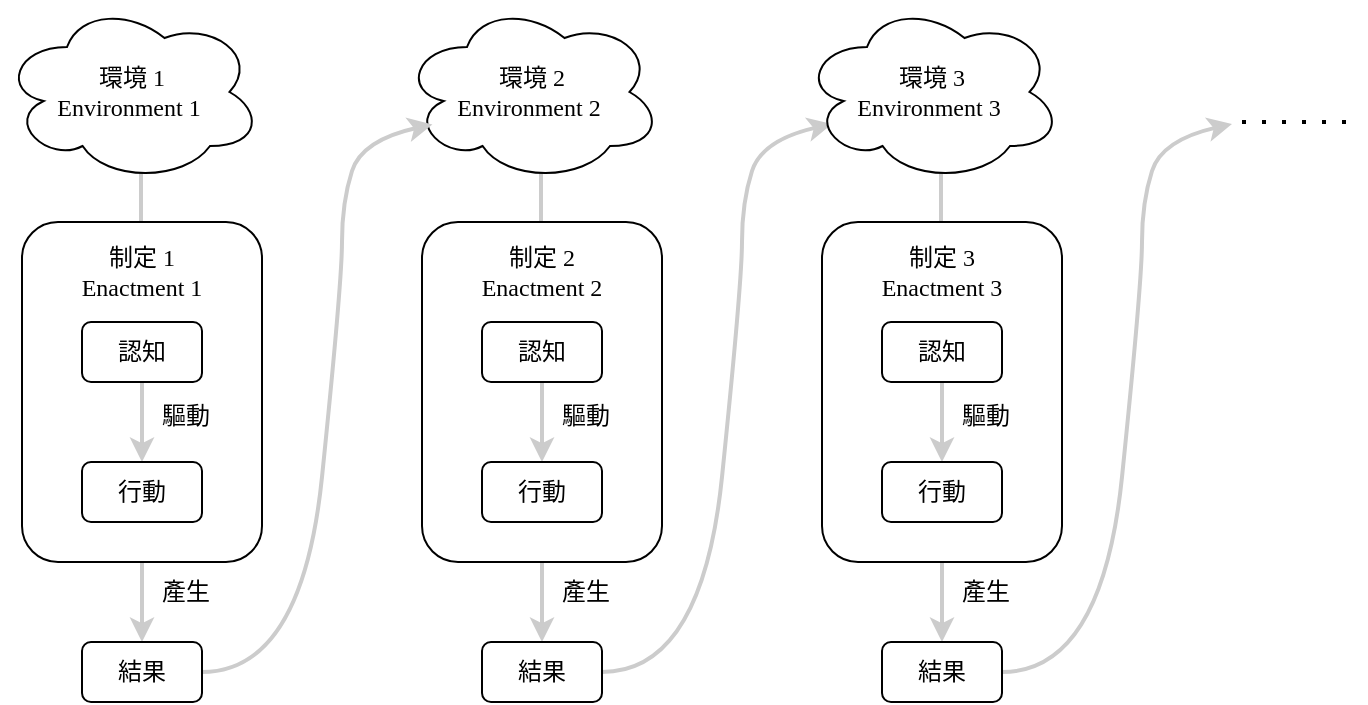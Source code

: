 <mxfile version="27.0.6">
  <diagram name="第1頁" id="7BvQk-bxPXkPBGm2gwmo">
    <mxGraphModel dx="754" dy="294" grid="1" gridSize="10" guides="1" tooltips="1" connect="1" arrows="1" fold="1" page="1" pageScale="1" pageWidth="1169" pageHeight="827" math="0" shadow="0">
      <root>
        <mxCell id="0" />
        <mxCell id="1" parent="0" />
        <mxCell id="0-MdYvm-MBJdV8fhec4m-93" value="" style="curved=1;endArrow=classic;html=1;rounded=0;strokeColor=#CCCCCC;strokeWidth=2;align=center;verticalAlign=middle;fontFamily=Helvetica;fontSize=11;fontColor=default;labelBackgroundColor=default;endFill=1;entryX=0.117;entryY=0.68;entryDx=0;entryDy=0;entryPerimeter=0;" edge="1" parent="1">
          <mxGeometry width="50" height="50" relative="1" as="geometry">
            <mxPoint x="820" y="455" as="sourcePoint" />
            <mxPoint x="935" y="181" as="targetPoint" />
            <Array as="points">
              <mxPoint x="870" y="455" />
              <mxPoint x="890" y="260" />
              <mxPoint x="890" y="220" />
              <mxPoint x="900" y="189" />
            </Array>
          </mxGeometry>
        </mxCell>
        <mxCell id="0-MdYvm-MBJdV8fhec4m-92" value="" style="curved=1;endArrow=classic;html=1;rounded=0;strokeColor=#CCCCCC;strokeWidth=2;align=center;verticalAlign=middle;fontFamily=Helvetica;fontSize=11;fontColor=default;labelBackgroundColor=default;endFill=1;entryX=0.117;entryY=0.68;entryDx=0;entryDy=0;entryPerimeter=0;" edge="1" parent="1">
          <mxGeometry width="50" height="50" relative="1" as="geometry">
            <mxPoint x="620" y="455" as="sourcePoint" />
            <mxPoint x="735" y="181" as="targetPoint" />
            <Array as="points">
              <mxPoint x="670" y="455" />
              <mxPoint x="690" y="260" />
              <mxPoint x="690" y="220" />
              <mxPoint x="700" y="189" />
            </Array>
          </mxGeometry>
        </mxCell>
        <mxCell id="0-MdYvm-MBJdV8fhec4m-18" value="" style="endArrow=none;dashed=1;html=1;dashPattern=1 4;strokeWidth=2;rounded=0;" edge="1" parent="1">
          <mxGeometry width="50" height="50" relative="1" as="geometry">
            <mxPoint x="940" y="180" as="sourcePoint" />
            <mxPoint x="1000" y="180" as="targetPoint" />
          </mxGeometry>
        </mxCell>
        <mxCell id="0-MdYvm-MBJdV8fhec4m-55" value="" style="group" vertex="1" connectable="0" parent="1">
          <mxGeometry x="520" y="120" width="140" height="350" as="geometry" />
        </mxCell>
        <mxCell id="0-MdYvm-MBJdV8fhec4m-67" style="edgeStyle=orthogonalEdgeStyle;rounded=0;orthogonalLoop=1;jettySize=auto;html=1;exitX=0.5;exitY=1;exitDx=0;exitDy=0;entryX=0.5;entryY=0;entryDx=0;entryDy=0;strokeColor=#CCCCCC;strokeWidth=2;align=center;verticalAlign=middle;fontFamily=Helvetica;fontSize=11;fontColor=default;labelBackgroundColor=default;endArrow=classic;endFill=1;" edge="1" parent="0-MdYvm-MBJdV8fhec4m-55" source="0-MdYvm-MBJdV8fhec4m-59" target="0-MdYvm-MBJdV8fhec4m-66">
          <mxGeometry relative="1" as="geometry" />
        </mxCell>
        <mxCell id="0-MdYvm-MBJdV8fhec4m-56" value="" style="group" vertex="1" connectable="0" parent="0-MdYvm-MBJdV8fhec4m-55">
          <mxGeometry width="140" height="310" as="geometry" />
        </mxCell>
        <mxCell id="0-MdYvm-MBJdV8fhec4m-57" value="" style="endArrow=none;html=1;rounded=0;strokeColor=#CCCCCC;strokeWidth=2;" edge="1" parent="0-MdYvm-MBJdV8fhec4m-56">
          <mxGeometry width="50" height="50" relative="1" as="geometry">
            <mxPoint x="69.5" y="170" as="sourcePoint" />
            <mxPoint x="69.5" y="80" as="targetPoint" />
          </mxGeometry>
        </mxCell>
        <mxCell id="0-MdYvm-MBJdV8fhec4m-58" value="&lt;font face=&quot;標楷體&quot;&gt;環境 2&lt;/font&gt;&lt;div&gt;&lt;font face=&quot;標楷體&quot;&gt;Environment 2&amp;nbsp;&lt;/font&gt;&lt;/div&gt;" style="ellipse;shape=cloud;whiteSpace=wrap;html=1;" vertex="1" parent="0-MdYvm-MBJdV8fhec4m-56">
          <mxGeometry width="130" height="90" as="geometry" />
        </mxCell>
        <mxCell id="0-MdYvm-MBJdV8fhec4m-59" value="" style="rounded=1;whiteSpace=wrap;html=1;" vertex="1" parent="0-MdYvm-MBJdV8fhec4m-56">
          <mxGeometry x="10" y="110" width="120" height="170" as="geometry" />
        </mxCell>
        <mxCell id="0-MdYvm-MBJdV8fhec4m-60" value="&lt;p&gt;&lt;font face=&quot;標楷體&quot;&gt;制定 2&lt;br&gt;Enactment 2&lt;/font&gt;&lt;/p&gt;" style="text;html=1;align=center;verticalAlign=middle;whiteSpace=wrap;rounded=0;" vertex="1" parent="0-MdYvm-MBJdV8fhec4m-56">
          <mxGeometry x="35" y="120" width="70" height="30" as="geometry" />
        </mxCell>
        <mxCell id="0-MdYvm-MBJdV8fhec4m-61" style="edgeStyle=orthogonalEdgeStyle;rounded=0;orthogonalLoop=1;jettySize=auto;html=1;exitX=0.5;exitY=1;exitDx=0;exitDy=0;strokeColor=#CCCCCC;strokeWidth=2;align=center;verticalAlign=middle;fontFamily=Helvetica;fontSize=11;fontColor=default;labelBackgroundColor=default;endArrow=classic;endFill=1;" edge="1" parent="0-MdYvm-MBJdV8fhec4m-56" source="0-MdYvm-MBJdV8fhec4m-62">
          <mxGeometry relative="1" as="geometry">
            <mxPoint x="70" y="230" as="targetPoint" />
          </mxGeometry>
        </mxCell>
        <mxCell id="0-MdYvm-MBJdV8fhec4m-62" value="&lt;font face=&quot;標楷體&quot;&gt;認知&lt;/font&gt;" style="rounded=1;whiteSpace=wrap;html=1;" vertex="1" parent="0-MdYvm-MBJdV8fhec4m-56">
          <mxGeometry x="40" y="160" width="60" height="30" as="geometry" />
        </mxCell>
        <mxCell id="0-MdYvm-MBJdV8fhec4m-63" value="&lt;font face=&quot;標楷體&quot;&gt;行動&lt;/font&gt;" style="rounded=1;whiteSpace=wrap;html=1;" vertex="1" parent="0-MdYvm-MBJdV8fhec4m-56">
          <mxGeometry x="40" y="230" width="60" height="30" as="geometry" />
        </mxCell>
        <mxCell id="0-MdYvm-MBJdV8fhec4m-64" value="&lt;font face=&quot;標楷體&quot;&gt;驅動&lt;/font&gt;" style="text;html=1;align=center;verticalAlign=middle;whiteSpace=wrap;rounded=0;" vertex="1" parent="0-MdYvm-MBJdV8fhec4m-56">
          <mxGeometry x="77" y="197" width="30" height="20" as="geometry" />
        </mxCell>
        <mxCell id="0-MdYvm-MBJdV8fhec4m-65" value="&lt;font face=&quot;標楷體&quot;&gt;產生&lt;/font&gt;" style="text;html=1;align=center;verticalAlign=middle;whiteSpace=wrap;rounded=0;" vertex="1" parent="0-MdYvm-MBJdV8fhec4m-56">
          <mxGeometry x="77" y="285" width="30" height="20" as="geometry" />
        </mxCell>
        <mxCell id="0-MdYvm-MBJdV8fhec4m-66" value="&lt;font face=&quot;標楷體&quot;&gt;結果&lt;/font&gt;" style="rounded=1;whiteSpace=wrap;html=1;" vertex="1" parent="0-MdYvm-MBJdV8fhec4m-55">
          <mxGeometry x="40" y="320" width="60" height="30" as="geometry" />
        </mxCell>
        <mxCell id="0-MdYvm-MBJdV8fhec4m-68" value="" style="group" vertex="1" connectable="0" parent="1">
          <mxGeometry x="720" y="120" width="140" height="350" as="geometry" />
        </mxCell>
        <mxCell id="0-MdYvm-MBJdV8fhec4m-80" style="edgeStyle=orthogonalEdgeStyle;rounded=0;orthogonalLoop=1;jettySize=auto;html=1;exitX=0.5;exitY=1;exitDx=0;exitDy=0;entryX=0.5;entryY=0;entryDx=0;entryDy=0;strokeColor=#CCCCCC;strokeWidth=2;align=center;verticalAlign=middle;fontFamily=Helvetica;fontSize=11;fontColor=default;labelBackgroundColor=default;endArrow=classic;endFill=1;" edge="1" parent="0-MdYvm-MBJdV8fhec4m-68" source="0-MdYvm-MBJdV8fhec4m-72" target="0-MdYvm-MBJdV8fhec4m-79">
          <mxGeometry relative="1" as="geometry" />
        </mxCell>
        <mxCell id="0-MdYvm-MBJdV8fhec4m-69" value="" style="group" vertex="1" connectable="0" parent="0-MdYvm-MBJdV8fhec4m-68">
          <mxGeometry width="140" height="310" as="geometry" />
        </mxCell>
        <mxCell id="0-MdYvm-MBJdV8fhec4m-70" value="" style="endArrow=none;html=1;rounded=0;strokeColor=#CCCCCC;strokeWidth=2;" edge="1" parent="0-MdYvm-MBJdV8fhec4m-69">
          <mxGeometry width="50" height="50" relative="1" as="geometry">
            <mxPoint x="69.5" y="170" as="sourcePoint" />
            <mxPoint x="69.5" y="80" as="targetPoint" />
          </mxGeometry>
        </mxCell>
        <mxCell id="0-MdYvm-MBJdV8fhec4m-71" value="&lt;font face=&quot;標楷體&quot;&gt;環境 3&lt;/font&gt;&lt;div&gt;&lt;font face=&quot;標楷體&quot;&gt;Environment 3&amp;nbsp;&lt;/font&gt;&lt;/div&gt;" style="ellipse;shape=cloud;whiteSpace=wrap;html=1;" vertex="1" parent="0-MdYvm-MBJdV8fhec4m-69">
          <mxGeometry width="130" height="90" as="geometry" />
        </mxCell>
        <mxCell id="0-MdYvm-MBJdV8fhec4m-72" value="" style="rounded=1;whiteSpace=wrap;html=1;" vertex="1" parent="0-MdYvm-MBJdV8fhec4m-69">
          <mxGeometry x="10" y="110" width="120" height="170" as="geometry" />
        </mxCell>
        <mxCell id="0-MdYvm-MBJdV8fhec4m-73" value="&lt;p&gt;&lt;font face=&quot;標楷體&quot;&gt;制定 3&lt;br&gt;Enactment 3&lt;/font&gt;&lt;/p&gt;" style="text;html=1;align=center;verticalAlign=middle;whiteSpace=wrap;rounded=0;" vertex="1" parent="0-MdYvm-MBJdV8fhec4m-69">
          <mxGeometry x="35" y="120" width="70" height="30" as="geometry" />
        </mxCell>
        <mxCell id="0-MdYvm-MBJdV8fhec4m-74" style="edgeStyle=orthogonalEdgeStyle;rounded=0;orthogonalLoop=1;jettySize=auto;html=1;exitX=0.5;exitY=1;exitDx=0;exitDy=0;strokeColor=#CCCCCC;strokeWidth=2;align=center;verticalAlign=middle;fontFamily=Helvetica;fontSize=11;fontColor=default;labelBackgroundColor=default;endArrow=classic;endFill=1;" edge="1" parent="0-MdYvm-MBJdV8fhec4m-69" source="0-MdYvm-MBJdV8fhec4m-75">
          <mxGeometry relative="1" as="geometry">
            <mxPoint x="70" y="230" as="targetPoint" />
          </mxGeometry>
        </mxCell>
        <mxCell id="0-MdYvm-MBJdV8fhec4m-75" value="&lt;font face=&quot;標楷體&quot;&gt;認知&lt;/font&gt;" style="rounded=1;whiteSpace=wrap;html=1;" vertex="1" parent="0-MdYvm-MBJdV8fhec4m-69">
          <mxGeometry x="40" y="160" width="60" height="30" as="geometry" />
        </mxCell>
        <mxCell id="0-MdYvm-MBJdV8fhec4m-76" value="&lt;font face=&quot;標楷體&quot;&gt;行動&lt;/font&gt;" style="rounded=1;whiteSpace=wrap;html=1;" vertex="1" parent="0-MdYvm-MBJdV8fhec4m-69">
          <mxGeometry x="40" y="230" width="60" height="30" as="geometry" />
        </mxCell>
        <mxCell id="0-MdYvm-MBJdV8fhec4m-77" value="&lt;font face=&quot;標楷體&quot;&gt;驅動&lt;/font&gt;" style="text;html=1;align=center;verticalAlign=middle;whiteSpace=wrap;rounded=0;" vertex="1" parent="0-MdYvm-MBJdV8fhec4m-69">
          <mxGeometry x="77" y="197" width="30" height="20" as="geometry" />
        </mxCell>
        <mxCell id="0-MdYvm-MBJdV8fhec4m-78" value="&lt;font face=&quot;標楷體&quot;&gt;產生&lt;/font&gt;" style="text;html=1;align=center;verticalAlign=middle;whiteSpace=wrap;rounded=0;" vertex="1" parent="0-MdYvm-MBJdV8fhec4m-69">
          <mxGeometry x="77" y="285" width="30" height="20" as="geometry" />
        </mxCell>
        <mxCell id="0-MdYvm-MBJdV8fhec4m-79" value="&lt;font face=&quot;標楷體&quot;&gt;結果&lt;/font&gt;" style="rounded=1;whiteSpace=wrap;html=1;" vertex="1" parent="0-MdYvm-MBJdV8fhec4m-68">
          <mxGeometry x="40" y="320" width="60" height="30" as="geometry" />
        </mxCell>
        <mxCell id="0-MdYvm-MBJdV8fhec4m-54" value="" style="group" vertex="1" connectable="0" parent="1">
          <mxGeometry x="320" y="120" width="140" height="350" as="geometry" />
        </mxCell>
        <mxCell id="0-MdYvm-MBJdV8fhec4m-51" style="edgeStyle=orthogonalEdgeStyle;rounded=0;orthogonalLoop=1;jettySize=auto;html=1;exitX=0.5;exitY=1;exitDx=0;exitDy=0;entryX=0.5;entryY=0;entryDx=0;entryDy=0;strokeColor=#CCCCCC;strokeWidth=2;align=center;verticalAlign=middle;fontFamily=Helvetica;fontSize=11;fontColor=default;labelBackgroundColor=default;endArrow=classic;endFill=1;" edge="1" parent="0-MdYvm-MBJdV8fhec4m-54" source="0-MdYvm-MBJdV8fhec4m-2" target="0-MdYvm-MBJdV8fhec4m-50">
          <mxGeometry relative="1" as="geometry" />
        </mxCell>
        <mxCell id="0-MdYvm-MBJdV8fhec4m-20" value="" style="group" vertex="1" connectable="0" parent="0-MdYvm-MBJdV8fhec4m-54">
          <mxGeometry width="140" height="310" as="geometry" />
        </mxCell>
        <mxCell id="0-MdYvm-MBJdV8fhec4m-11" value="" style="endArrow=none;html=1;rounded=0;strokeColor=#CCCCCC;strokeWidth=2;" edge="1" parent="0-MdYvm-MBJdV8fhec4m-20">
          <mxGeometry width="50" height="50" relative="1" as="geometry">
            <mxPoint x="69.5" y="170" as="sourcePoint" />
            <mxPoint x="69.5" y="80" as="targetPoint" />
          </mxGeometry>
        </mxCell>
        <mxCell id="0-MdYvm-MBJdV8fhec4m-1" value="&lt;font face=&quot;標楷體&quot;&gt;環境 1&lt;/font&gt;&lt;div&gt;&lt;font face=&quot;標楷體&quot;&gt;Environment 1&amp;nbsp;&lt;/font&gt;&lt;/div&gt;" style="ellipse;shape=cloud;whiteSpace=wrap;html=1;" vertex="1" parent="0-MdYvm-MBJdV8fhec4m-20">
          <mxGeometry width="130" height="90" as="geometry" />
        </mxCell>
        <mxCell id="0-MdYvm-MBJdV8fhec4m-2" value="" style="rounded=1;whiteSpace=wrap;html=1;" vertex="1" parent="0-MdYvm-MBJdV8fhec4m-20">
          <mxGeometry x="10" y="110" width="120" height="170" as="geometry" />
        </mxCell>
        <mxCell id="0-MdYvm-MBJdV8fhec4m-40" value="&lt;p&gt;&lt;font face=&quot;標楷體&quot;&gt;制定 1&lt;br&gt;Enactment 1&lt;/font&gt;&lt;/p&gt;" style="text;html=1;align=center;verticalAlign=middle;whiteSpace=wrap;rounded=0;" vertex="1" parent="0-MdYvm-MBJdV8fhec4m-20">
          <mxGeometry x="35" y="120" width="70" height="30" as="geometry" />
        </mxCell>
        <mxCell id="0-MdYvm-MBJdV8fhec4m-44" style="edgeStyle=orthogonalEdgeStyle;rounded=0;orthogonalLoop=1;jettySize=auto;html=1;exitX=0.5;exitY=1;exitDx=0;exitDy=0;strokeColor=#CCCCCC;strokeWidth=2;align=center;verticalAlign=middle;fontFamily=Helvetica;fontSize=11;fontColor=default;labelBackgroundColor=default;endArrow=classic;endFill=1;" edge="1" parent="0-MdYvm-MBJdV8fhec4m-20" source="0-MdYvm-MBJdV8fhec4m-41">
          <mxGeometry relative="1" as="geometry">
            <mxPoint x="70" y="230" as="targetPoint" />
          </mxGeometry>
        </mxCell>
        <mxCell id="0-MdYvm-MBJdV8fhec4m-41" value="&lt;font face=&quot;標楷體&quot;&gt;認知&lt;/font&gt;" style="rounded=1;whiteSpace=wrap;html=1;" vertex="1" parent="0-MdYvm-MBJdV8fhec4m-20">
          <mxGeometry x="40" y="160" width="60" height="30" as="geometry" />
        </mxCell>
        <mxCell id="0-MdYvm-MBJdV8fhec4m-42" value="&lt;font face=&quot;標楷體&quot;&gt;行動&lt;/font&gt;" style="rounded=1;whiteSpace=wrap;html=1;" vertex="1" parent="0-MdYvm-MBJdV8fhec4m-20">
          <mxGeometry x="40" y="230" width="60" height="30" as="geometry" />
        </mxCell>
        <mxCell id="0-MdYvm-MBJdV8fhec4m-46" value="&lt;font face=&quot;標楷體&quot;&gt;驅動&lt;/font&gt;" style="text;html=1;align=center;verticalAlign=middle;whiteSpace=wrap;rounded=0;" vertex="1" parent="0-MdYvm-MBJdV8fhec4m-20">
          <mxGeometry x="77" y="197" width="30" height="20" as="geometry" />
        </mxCell>
        <mxCell id="0-MdYvm-MBJdV8fhec4m-47" value="&lt;font face=&quot;標楷體&quot;&gt;產生&lt;/font&gt;" style="text;html=1;align=center;verticalAlign=middle;whiteSpace=wrap;rounded=0;" vertex="1" parent="0-MdYvm-MBJdV8fhec4m-20">
          <mxGeometry x="77" y="285" width="30" height="20" as="geometry" />
        </mxCell>
        <mxCell id="0-MdYvm-MBJdV8fhec4m-82" value="" style="curved=1;endArrow=classic;html=1;rounded=0;strokeColor=#CCCCCC;strokeWidth=2;align=center;verticalAlign=middle;fontFamily=Helvetica;fontSize=11;fontColor=default;labelBackgroundColor=default;endFill=1;entryX=0.117;entryY=0.68;entryDx=0;entryDy=0;entryPerimeter=0;" edge="1" parent="0-MdYvm-MBJdV8fhec4m-20" target="0-MdYvm-MBJdV8fhec4m-58">
          <mxGeometry width="50" height="50" relative="1" as="geometry">
            <mxPoint x="100" y="335" as="sourcePoint" />
            <mxPoint x="150" y="285" as="targetPoint" />
            <Array as="points">
              <mxPoint x="150" y="335" />
              <mxPoint x="170" y="140" />
              <mxPoint x="170" y="100" />
              <mxPoint x="180" y="69" />
            </Array>
          </mxGeometry>
        </mxCell>
        <mxCell id="0-MdYvm-MBJdV8fhec4m-50" value="&lt;font face=&quot;標楷體&quot;&gt;結果&lt;/font&gt;" style="rounded=1;whiteSpace=wrap;html=1;" vertex="1" parent="0-MdYvm-MBJdV8fhec4m-54">
          <mxGeometry x="40" y="320" width="60" height="30" as="geometry" />
        </mxCell>
      </root>
    </mxGraphModel>
  </diagram>
</mxfile>
